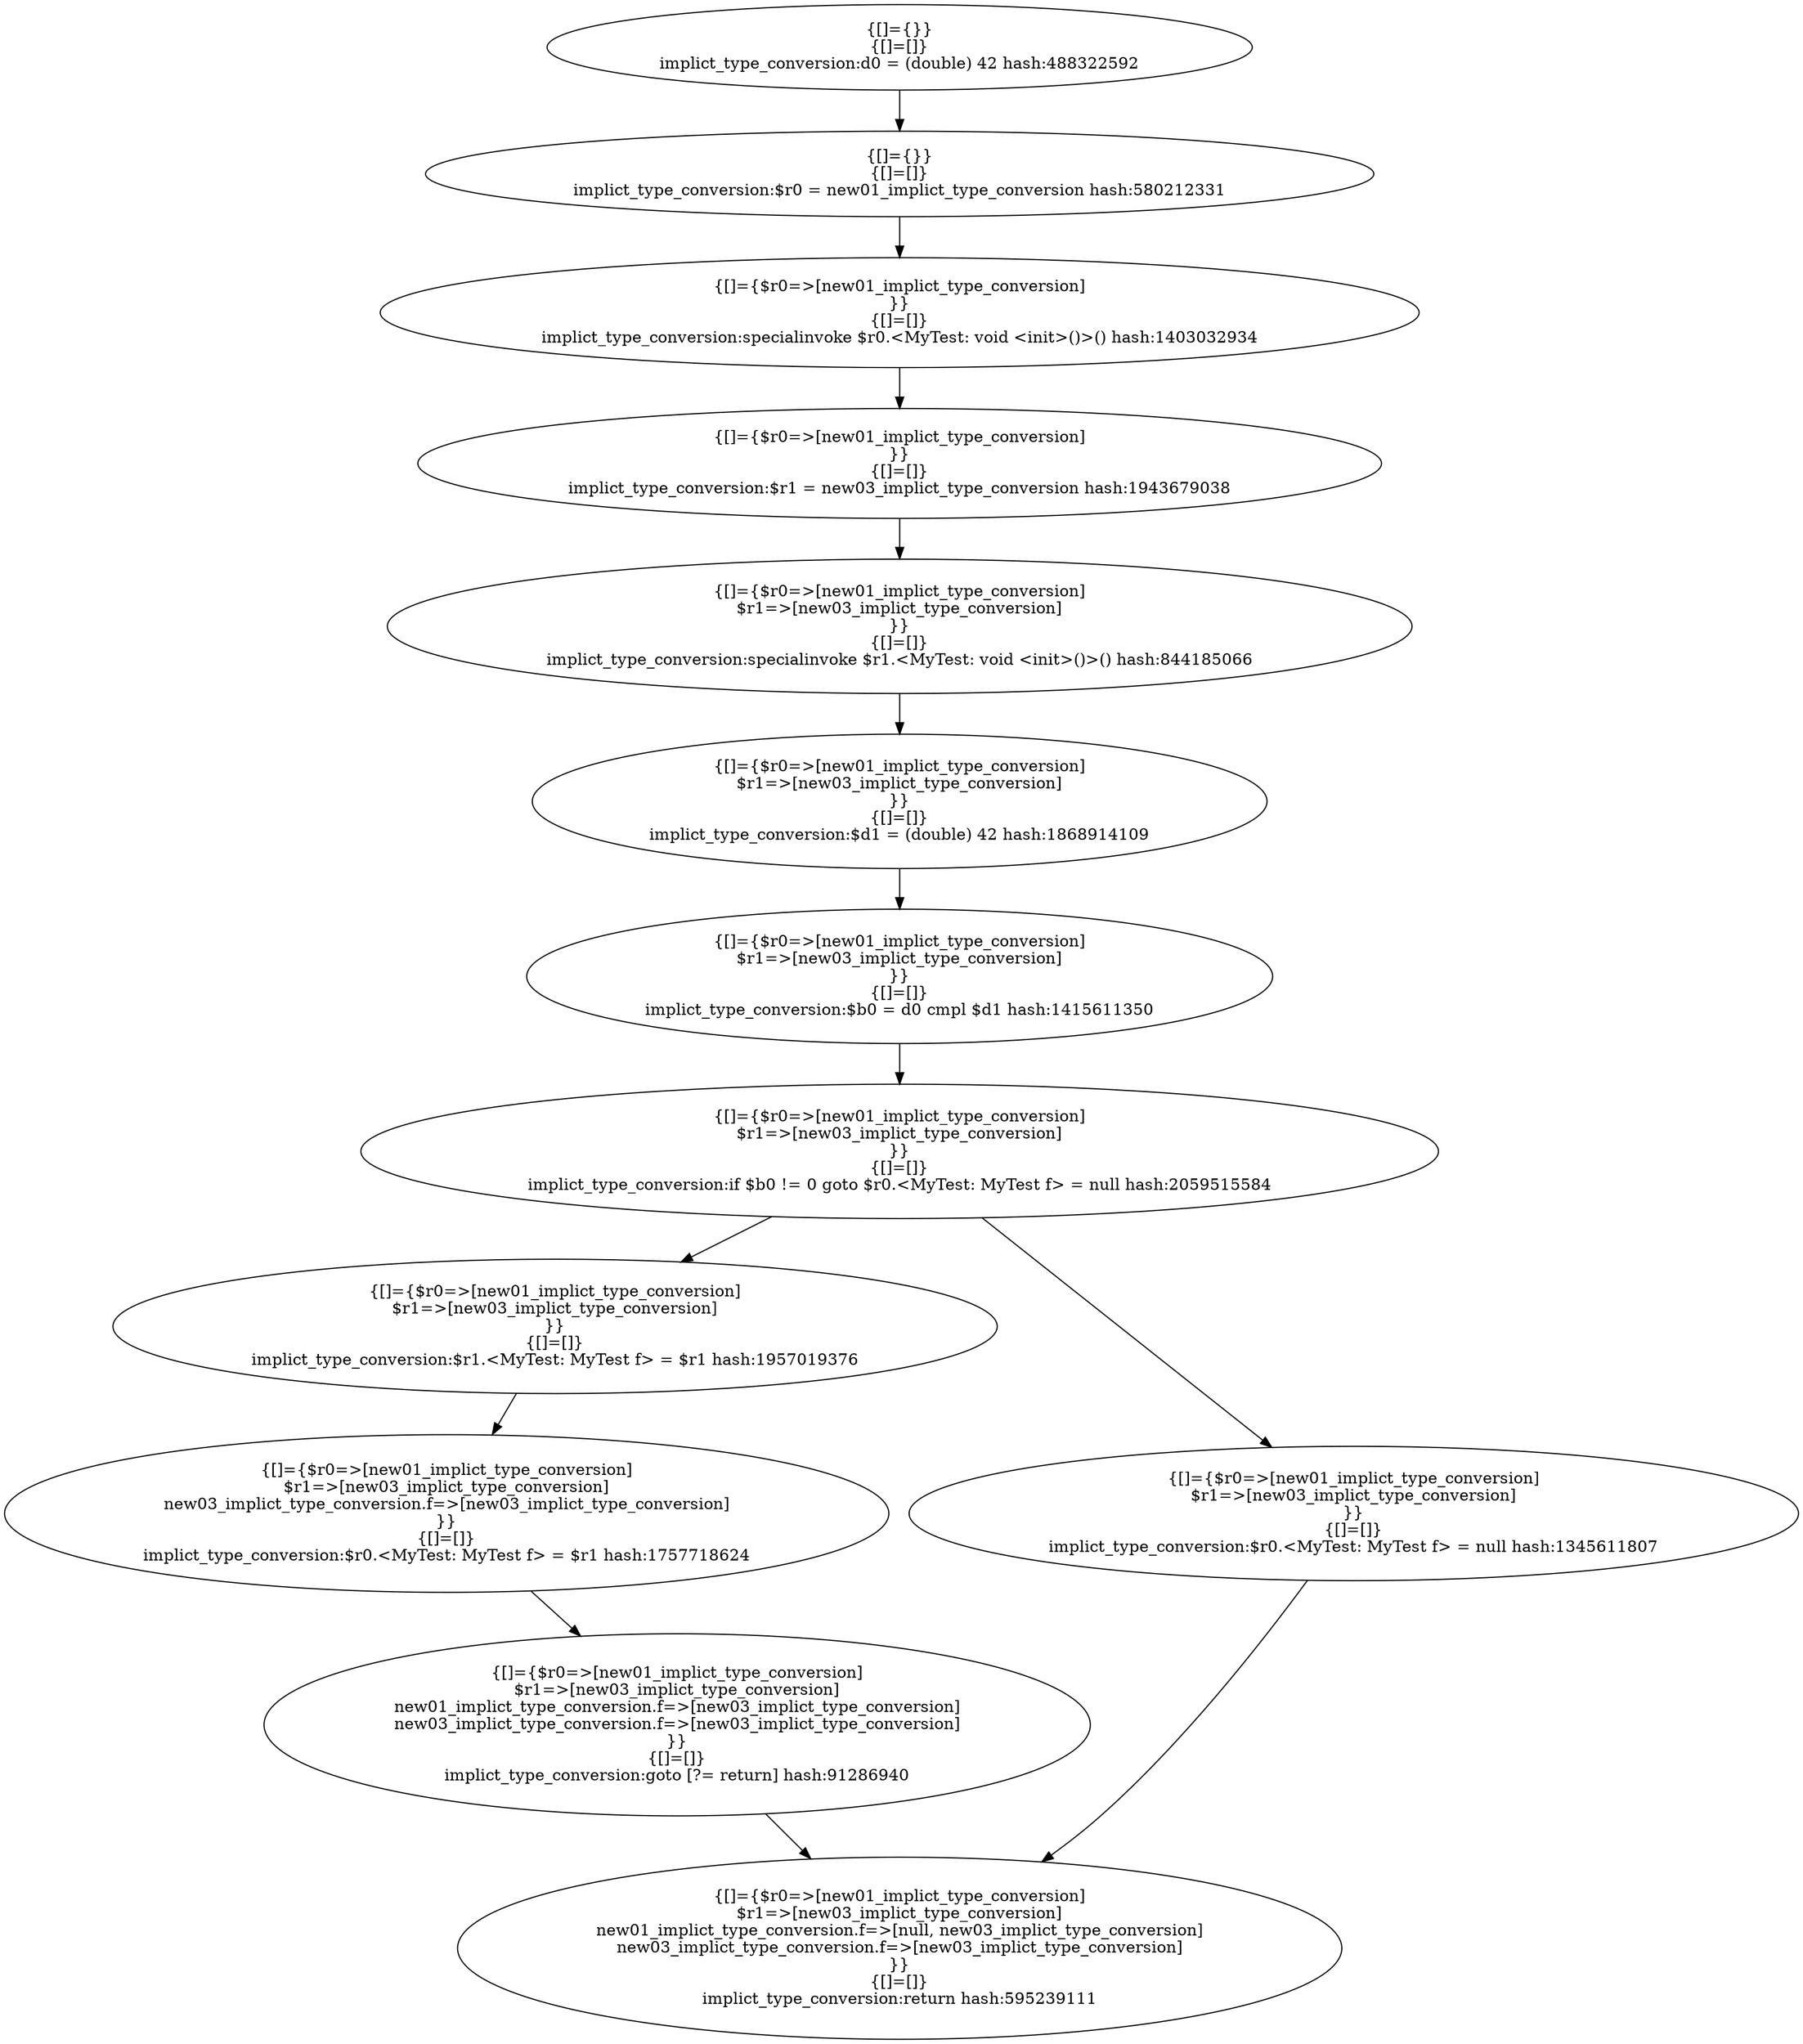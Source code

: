 digraph "./target2-mine/MyTest.implict_type_conversion" {
    "{[]={}}
{[]=[]}
implict_type_conversion:d0 = (double) 42 hash:488322592";
    "{[]={}}
{[]=[]}
implict_type_conversion:$r0 = new01_implict_type_conversion hash:580212331";
    "{[]={$r0=>[new01_implict_type_conversion]
}}
{[]=[]}
implict_type_conversion:specialinvoke $r0.<MyTest: void <init>()>() hash:1403032934";
    "{[]={$r0=>[new01_implict_type_conversion]
}}
{[]=[]}
implict_type_conversion:$r1 = new03_implict_type_conversion hash:1943679038";
    "{[]={$r0=>[new01_implict_type_conversion]
$r1=>[new03_implict_type_conversion]
}}
{[]=[]}
implict_type_conversion:specialinvoke $r1.<MyTest: void <init>()>() hash:844185066";
    "{[]={$r0=>[new01_implict_type_conversion]
$r1=>[new03_implict_type_conversion]
}}
{[]=[]}
implict_type_conversion:$d1 = (double) 42 hash:1868914109";
    "{[]={$r0=>[new01_implict_type_conversion]
$r1=>[new03_implict_type_conversion]
}}
{[]=[]}
implict_type_conversion:$b0 = d0 cmpl $d1 hash:1415611350";
    "{[]={$r0=>[new01_implict_type_conversion]
$r1=>[new03_implict_type_conversion]
}}
{[]=[]}
implict_type_conversion:if $b0 != 0 goto $r0.<MyTest: MyTest f> = null hash:2059515584";
    "{[]={$r0=>[new01_implict_type_conversion]
$r1=>[new03_implict_type_conversion]
}}
{[]=[]}
implict_type_conversion:$r1.<MyTest: MyTest f> = $r1 hash:1957019376";
    "{[]={$r0=>[new01_implict_type_conversion]
$r1=>[new03_implict_type_conversion]
new03_implict_type_conversion.f=>[new03_implict_type_conversion]
}}
{[]=[]}
implict_type_conversion:$r0.<MyTest: MyTest f> = $r1 hash:1757718624";
    "{[]={$r0=>[new01_implict_type_conversion]
$r1=>[new03_implict_type_conversion]
new01_implict_type_conversion.f=>[new03_implict_type_conversion]
new03_implict_type_conversion.f=>[new03_implict_type_conversion]
}}
{[]=[]}
implict_type_conversion:goto [?= return] hash:91286940";
    "{[]={$r0=>[new01_implict_type_conversion]
$r1=>[new03_implict_type_conversion]
}}
{[]=[]}
implict_type_conversion:$r0.<MyTest: MyTest f> = null hash:1345611807";
    "{[]={$r0=>[new01_implict_type_conversion]
$r1=>[new03_implict_type_conversion]
new01_implict_type_conversion.f=>[null, new03_implict_type_conversion]
new03_implict_type_conversion.f=>[new03_implict_type_conversion]
}}
{[]=[]}
implict_type_conversion:return hash:595239111";
    "{[]={}}
{[]=[]}
implict_type_conversion:d0 = (double) 42 hash:488322592"->"{[]={}}
{[]=[]}
implict_type_conversion:$r0 = new01_implict_type_conversion hash:580212331";
    "{[]={}}
{[]=[]}
implict_type_conversion:$r0 = new01_implict_type_conversion hash:580212331"->"{[]={$r0=>[new01_implict_type_conversion]
}}
{[]=[]}
implict_type_conversion:specialinvoke $r0.<MyTest: void <init>()>() hash:1403032934";
    "{[]={$r0=>[new01_implict_type_conversion]
}}
{[]=[]}
implict_type_conversion:specialinvoke $r0.<MyTest: void <init>()>() hash:1403032934"->"{[]={$r0=>[new01_implict_type_conversion]
}}
{[]=[]}
implict_type_conversion:$r1 = new03_implict_type_conversion hash:1943679038";
    "{[]={$r0=>[new01_implict_type_conversion]
}}
{[]=[]}
implict_type_conversion:$r1 = new03_implict_type_conversion hash:1943679038"->"{[]={$r0=>[new01_implict_type_conversion]
$r1=>[new03_implict_type_conversion]
}}
{[]=[]}
implict_type_conversion:specialinvoke $r1.<MyTest: void <init>()>() hash:844185066";
    "{[]={$r0=>[new01_implict_type_conversion]
$r1=>[new03_implict_type_conversion]
}}
{[]=[]}
implict_type_conversion:specialinvoke $r1.<MyTest: void <init>()>() hash:844185066"->"{[]={$r0=>[new01_implict_type_conversion]
$r1=>[new03_implict_type_conversion]
}}
{[]=[]}
implict_type_conversion:$d1 = (double) 42 hash:1868914109";
    "{[]={$r0=>[new01_implict_type_conversion]
$r1=>[new03_implict_type_conversion]
}}
{[]=[]}
implict_type_conversion:$d1 = (double) 42 hash:1868914109"->"{[]={$r0=>[new01_implict_type_conversion]
$r1=>[new03_implict_type_conversion]
}}
{[]=[]}
implict_type_conversion:$b0 = d0 cmpl $d1 hash:1415611350";
    "{[]={$r0=>[new01_implict_type_conversion]
$r1=>[new03_implict_type_conversion]
}}
{[]=[]}
implict_type_conversion:$b0 = d0 cmpl $d1 hash:1415611350"->"{[]={$r0=>[new01_implict_type_conversion]
$r1=>[new03_implict_type_conversion]
}}
{[]=[]}
implict_type_conversion:if $b0 != 0 goto $r0.<MyTest: MyTest f> = null hash:2059515584";
    "{[]={$r0=>[new01_implict_type_conversion]
$r1=>[new03_implict_type_conversion]
}}
{[]=[]}
implict_type_conversion:if $b0 != 0 goto $r0.<MyTest: MyTest f> = null hash:2059515584"->"{[]={$r0=>[new01_implict_type_conversion]
$r1=>[new03_implict_type_conversion]
}}
{[]=[]}
implict_type_conversion:$r1.<MyTest: MyTest f> = $r1 hash:1957019376";
    "{[]={$r0=>[new01_implict_type_conversion]
$r1=>[new03_implict_type_conversion]
}}
{[]=[]}
implict_type_conversion:if $b0 != 0 goto $r0.<MyTest: MyTest f> = null hash:2059515584"->"{[]={$r0=>[new01_implict_type_conversion]
$r1=>[new03_implict_type_conversion]
}}
{[]=[]}
implict_type_conversion:$r0.<MyTest: MyTest f> = null hash:1345611807";
    "{[]={$r0=>[new01_implict_type_conversion]
$r1=>[new03_implict_type_conversion]
}}
{[]=[]}
implict_type_conversion:$r1.<MyTest: MyTest f> = $r1 hash:1957019376"->"{[]={$r0=>[new01_implict_type_conversion]
$r1=>[new03_implict_type_conversion]
new03_implict_type_conversion.f=>[new03_implict_type_conversion]
}}
{[]=[]}
implict_type_conversion:$r0.<MyTest: MyTest f> = $r1 hash:1757718624";
    "{[]={$r0=>[new01_implict_type_conversion]
$r1=>[new03_implict_type_conversion]
new03_implict_type_conversion.f=>[new03_implict_type_conversion]
}}
{[]=[]}
implict_type_conversion:$r0.<MyTest: MyTest f> = $r1 hash:1757718624"->"{[]={$r0=>[new01_implict_type_conversion]
$r1=>[new03_implict_type_conversion]
new01_implict_type_conversion.f=>[new03_implict_type_conversion]
new03_implict_type_conversion.f=>[new03_implict_type_conversion]
}}
{[]=[]}
implict_type_conversion:goto [?= return] hash:91286940";
    "{[]={$r0=>[new01_implict_type_conversion]
$r1=>[new03_implict_type_conversion]
new01_implict_type_conversion.f=>[new03_implict_type_conversion]
new03_implict_type_conversion.f=>[new03_implict_type_conversion]
}}
{[]=[]}
implict_type_conversion:goto [?= return] hash:91286940"->"{[]={$r0=>[new01_implict_type_conversion]
$r1=>[new03_implict_type_conversion]
new01_implict_type_conversion.f=>[null, new03_implict_type_conversion]
new03_implict_type_conversion.f=>[new03_implict_type_conversion]
}}
{[]=[]}
implict_type_conversion:return hash:595239111";
    "{[]={$r0=>[new01_implict_type_conversion]
$r1=>[new03_implict_type_conversion]
}}
{[]=[]}
implict_type_conversion:$r0.<MyTest: MyTest f> = null hash:1345611807"->"{[]={$r0=>[new01_implict_type_conversion]
$r1=>[new03_implict_type_conversion]
new01_implict_type_conversion.f=>[null, new03_implict_type_conversion]
new03_implict_type_conversion.f=>[new03_implict_type_conversion]
}}
{[]=[]}
implict_type_conversion:return hash:595239111";
}
